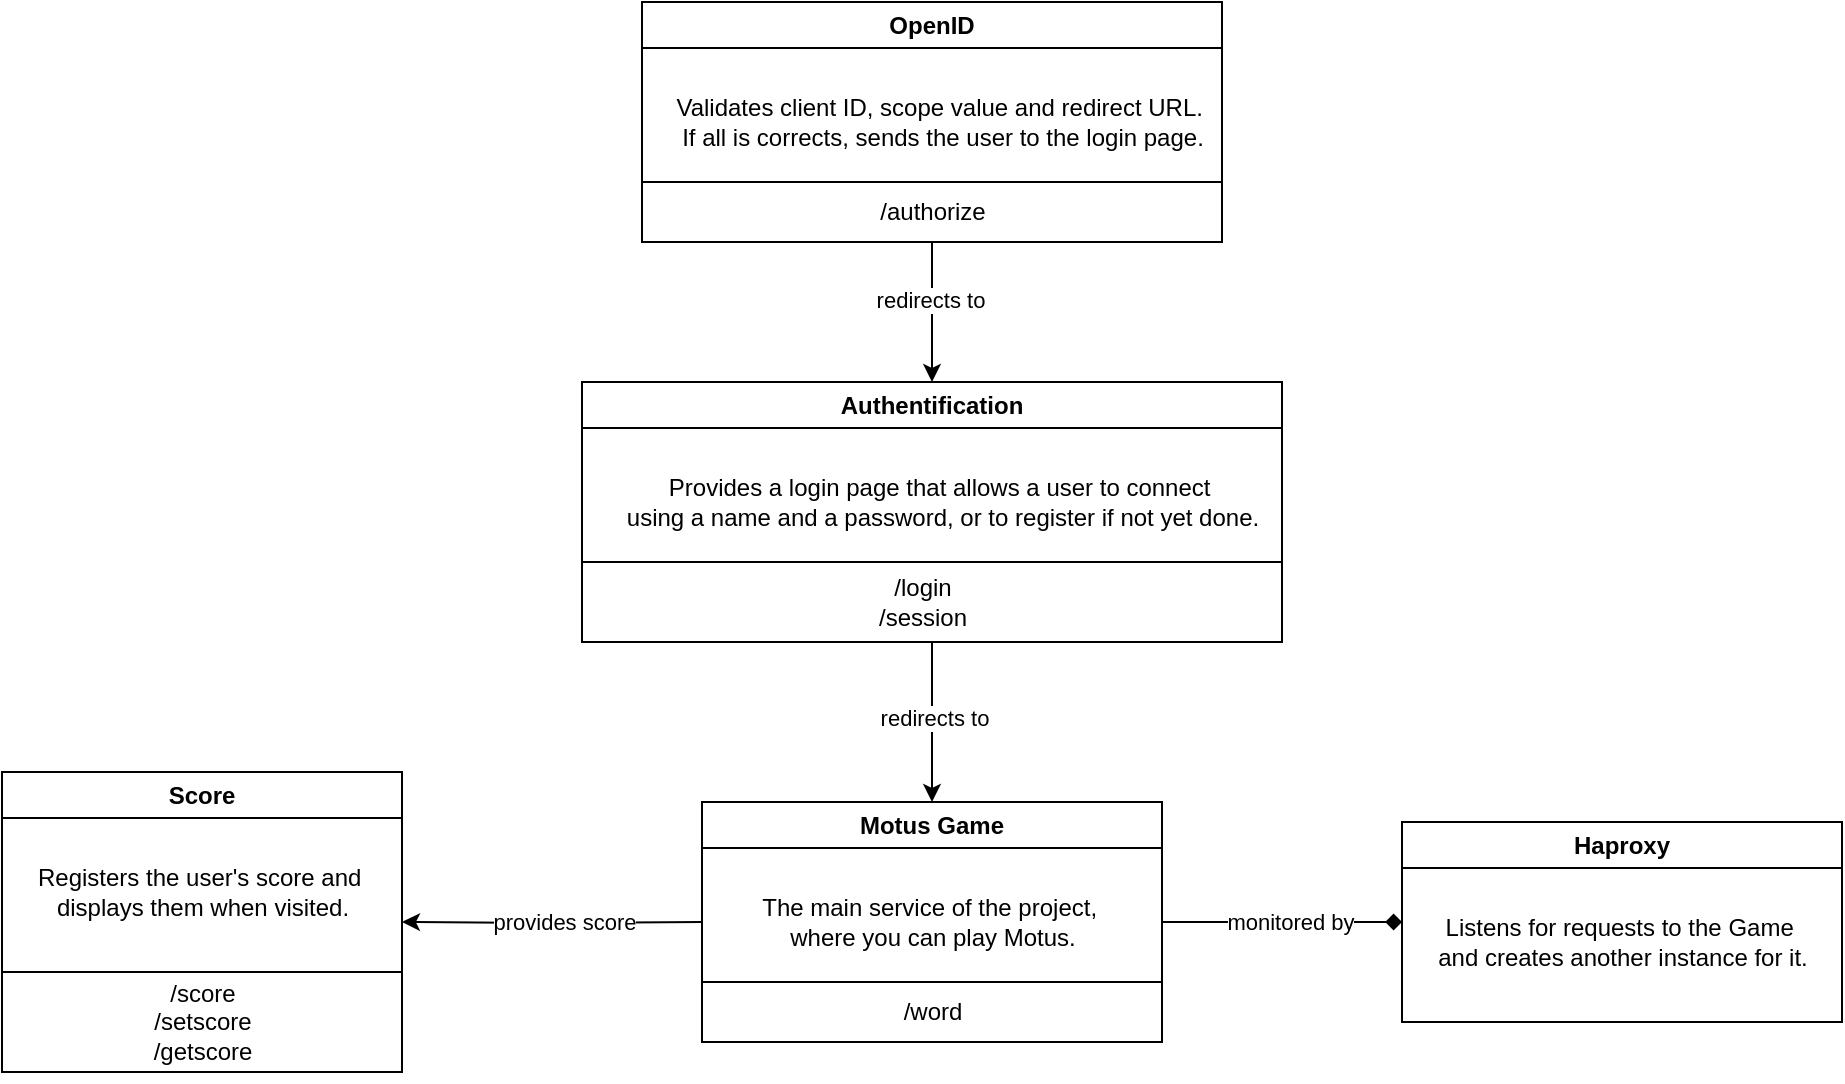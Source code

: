 <mxfile version="24.0.0" type="device">
  <diagram id="3cSCF1uUVdt48iSn9I55" name="Page-1">
    <mxGraphModel dx="1900" dy="522" grid="1" gridSize="10" guides="1" tooltips="1" connect="1" arrows="1" fold="1" page="1" pageScale="1" pageWidth="850" pageHeight="1100" math="0" shadow="0">
      <root>
        <mxCell id="0" />
        <mxCell id="1" parent="0" />
        <mxCell id="g8C-DD43J0x92x9kMrlg-35" style="edgeStyle=orthogonalEdgeStyle;rounded=0;orthogonalLoop=1;jettySize=auto;html=1;entryX=0;entryY=0.5;entryDx=0;entryDy=0;endArrow=diamond;endFill=1;" edge="1" parent="1" source="g8C-DD43J0x92x9kMrlg-1" target="g8C-DD43J0x92x9kMrlg-7">
          <mxGeometry relative="1" as="geometry" />
        </mxCell>
        <mxCell id="g8C-DD43J0x92x9kMrlg-36" value="monitored by" style="edgeLabel;html=1;align=center;verticalAlign=middle;resizable=0;points=[];" vertex="1" connectable="0" parent="g8C-DD43J0x92x9kMrlg-35">
          <mxGeometry x="-0.223" y="2" relative="1" as="geometry">
            <mxPoint x="17" y="2" as="offset" />
          </mxGeometry>
        </mxCell>
        <mxCell id="g8C-DD43J0x92x9kMrlg-1" value="Motus Game" style="swimlane;whiteSpace=wrap;html=1;" vertex="1" parent="1">
          <mxGeometry x="310" y="480" width="230" height="120" as="geometry" />
        </mxCell>
        <mxCell id="g8C-DD43J0x92x9kMrlg-2" value="The main service of the project,&amp;nbsp;&lt;div&gt;where you can play Motus.&lt;/div&gt;" style="text;html=1;align=center;verticalAlign=middle;resizable=0;points=[];autosize=1;strokeColor=none;fillColor=none;" vertex="1" parent="g8C-DD43J0x92x9kMrlg-1">
          <mxGeometry x="20" y="40" width="190" height="40" as="geometry" />
        </mxCell>
        <mxCell id="g8C-DD43J0x92x9kMrlg-5" value="" style="rounded=0;whiteSpace=wrap;html=1;" vertex="1" parent="g8C-DD43J0x92x9kMrlg-1">
          <mxGeometry y="90" width="230" height="30" as="geometry" />
        </mxCell>
        <mxCell id="g8C-DD43J0x92x9kMrlg-4" value="/word" style="text;html=1;align=center;verticalAlign=middle;resizable=0;points=[];autosize=1;strokeColor=none;fillColor=none;" vertex="1" parent="g8C-DD43J0x92x9kMrlg-1">
          <mxGeometry x="90" y="90" width="50" height="30" as="geometry" />
        </mxCell>
        <mxCell id="g8C-DD43J0x92x9kMrlg-7" value="Haproxy" style="swimlane;whiteSpace=wrap;html=1;" vertex="1" parent="1">
          <mxGeometry x="660" y="490" width="220" height="100" as="geometry" />
        </mxCell>
        <mxCell id="g8C-DD43J0x92x9kMrlg-8" value="Listens for requests to the Game&amp;nbsp;&lt;div&gt;and creates another instance for it.&lt;/div&gt;" style="text;html=1;align=center;verticalAlign=middle;resizable=0;points=[];autosize=1;strokeColor=none;fillColor=none;" vertex="1" parent="g8C-DD43J0x92x9kMrlg-7">
          <mxGeometry x="5" y="40" width="210" height="40" as="geometry" />
        </mxCell>
        <mxCell id="g8C-DD43J0x92x9kMrlg-11" value="Score" style="swimlane;whiteSpace=wrap;html=1;" vertex="1" parent="1">
          <mxGeometry x="-40" y="465" width="200" height="150" as="geometry" />
        </mxCell>
        <mxCell id="g8C-DD43J0x92x9kMrlg-12" value="Registers the user&#39;s score and&amp;nbsp;&lt;div&gt;displays them when visited.&lt;/div&gt;" style="text;html=1;align=center;verticalAlign=middle;resizable=0;points=[];autosize=1;strokeColor=none;fillColor=none;" vertex="1" parent="g8C-DD43J0x92x9kMrlg-11">
          <mxGeometry x="5" y="40" width="190" height="40" as="geometry" />
        </mxCell>
        <mxCell id="g8C-DD43J0x92x9kMrlg-16" value="" style="rounded=0;whiteSpace=wrap;html=1;" vertex="1" parent="g8C-DD43J0x92x9kMrlg-11">
          <mxGeometry y="100" width="200" height="50" as="geometry" />
        </mxCell>
        <mxCell id="g8C-DD43J0x92x9kMrlg-13" value="/score&lt;div&gt;/setscore&lt;/div&gt;&lt;div&gt;/getscore&lt;/div&gt;" style="text;html=1;align=center;verticalAlign=middle;resizable=0;points=[];autosize=1;strokeColor=none;fillColor=none;" vertex="1" parent="g8C-DD43J0x92x9kMrlg-11">
          <mxGeometry x="65" y="95" width="70" height="60" as="geometry" />
        </mxCell>
        <mxCell id="g8C-DD43J0x92x9kMrlg-17" value="Authentification" style="swimlane;whiteSpace=wrap;html=1;" vertex="1" parent="1">
          <mxGeometry x="250" y="270" width="350" height="130" as="geometry" />
        </mxCell>
        <mxCell id="g8C-DD43J0x92x9kMrlg-18" value="Provides a login page that allows a user to connect&amp;nbsp;&lt;div&gt;using a name and a password, or to register if not yet done.&lt;/div&gt;" style="text;html=1;align=center;verticalAlign=middle;resizable=0;points=[];autosize=1;strokeColor=none;fillColor=none;" vertex="1" parent="g8C-DD43J0x92x9kMrlg-17">
          <mxGeometry x="10" y="40" width="340" height="40" as="geometry" />
        </mxCell>
        <mxCell id="g8C-DD43J0x92x9kMrlg-20" value="" style="rounded=0;whiteSpace=wrap;html=1;" vertex="1" parent="g8C-DD43J0x92x9kMrlg-17">
          <mxGeometry y="90" width="350" height="40" as="geometry" />
        </mxCell>
        <mxCell id="g8C-DD43J0x92x9kMrlg-19" value="/login&lt;div&gt;/session&lt;/div&gt;" style="text;html=1;align=center;verticalAlign=middle;resizable=0;points=[];autosize=1;strokeColor=none;fillColor=none;" vertex="1" parent="g8C-DD43J0x92x9kMrlg-17">
          <mxGeometry x="135" y="90" width="70" height="40" as="geometry" />
        </mxCell>
        <mxCell id="g8C-DD43J0x92x9kMrlg-21" value="OpenID" style="swimlane;whiteSpace=wrap;html=1;" vertex="1" parent="1">
          <mxGeometry x="280" y="80" width="290" height="120" as="geometry" />
        </mxCell>
        <mxCell id="g8C-DD43J0x92x9kMrlg-22" value="Validates client ID, scope value and redirect URL.&amp;nbsp;&lt;div&gt;If all is corrects, sends the user to the login page.&lt;/div&gt;" style="text;html=1;align=center;verticalAlign=middle;resizable=0;points=[];autosize=1;strokeColor=none;fillColor=none;" vertex="1" parent="g8C-DD43J0x92x9kMrlg-21">
          <mxGeometry x="5" y="40" width="290" height="40" as="geometry" />
        </mxCell>
        <mxCell id="g8C-DD43J0x92x9kMrlg-24" value="" style="rounded=0;whiteSpace=wrap;html=1;" vertex="1" parent="g8C-DD43J0x92x9kMrlg-21">
          <mxGeometry y="90" width="290" height="30" as="geometry" />
        </mxCell>
        <mxCell id="g8C-DD43J0x92x9kMrlg-23" value="/authorize" style="text;html=1;align=center;verticalAlign=middle;resizable=0;points=[];autosize=1;strokeColor=none;fillColor=none;" vertex="1" parent="g8C-DD43J0x92x9kMrlg-21">
          <mxGeometry x="105" y="90" width="80" height="30" as="geometry" />
        </mxCell>
        <mxCell id="g8C-DD43J0x92x9kMrlg-26" style="edgeStyle=orthogonalEdgeStyle;rounded=0;orthogonalLoop=1;jettySize=auto;html=1;entryX=0.5;entryY=0;entryDx=0;entryDy=0;" edge="1" parent="1" source="g8C-DD43J0x92x9kMrlg-23" target="g8C-DD43J0x92x9kMrlg-17">
          <mxGeometry relative="1" as="geometry" />
        </mxCell>
        <mxCell id="g8C-DD43J0x92x9kMrlg-27" value="redirects to" style="edgeLabel;html=1;align=center;verticalAlign=middle;resizable=0;points=[];" vertex="1" connectable="0" parent="g8C-DD43J0x92x9kMrlg-26">
          <mxGeometry x="-0.171" y="-1" relative="1" as="geometry">
            <mxPoint as="offset" />
          </mxGeometry>
        </mxCell>
        <mxCell id="g8C-DD43J0x92x9kMrlg-28" style="edgeStyle=orthogonalEdgeStyle;rounded=0;orthogonalLoop=1;jettySize=auto;html=1;entryX=0.5;entryY=0;entryDx=0;entryDy=0;" edge="1" parent="1" source="g8C-DD43J0x92x9kMrlg-20" target="g8C-DD43J0x92x9kMrlg-1">
          <mxGeometry relative="1" as="geometry" />
        </mxCell>
        <mxCell id="g8C-DD43J0x92x9kMrlg-29" value="redirects to" style="edgeLabel;html=1;align=center;verticalAlign=middle;resizable=0;points=[];" vertex="1" connectable="0" parent="g8C-DD43J0x92x9kMrlg-28">
          <mxGeometry x="-0.05" y="1" relative="1" as="geometry">
            <mxPoint as="offset" />
          </mxGeometry>
        </mxCell>
        <mxCell id="g8C-DD43J0x92x9kMrlg-31" style="edgeStyle=orthogonalEdgeStyle;rounded=0;orthogonalLoop=1;jettySize=auto;html=1;entryX=1;entryY=0.5;entryDx=0;entryDy=0;" edge="1" parent="1" target="g8C-DD43J0x92x9kMrlg-11">
          <mxGeometry relative="1" as="geometry">
            <mxPoint x="310" y="540" as="sourcePoint" />
          </mxGeometry>
        </mxCell>
        <mxCell id="g8C-DD43J0x92x9kMrlg-32" value="provides score" style="edgeLabel;html=1;align=center;verticalAlign=middle;resizable=0;points=[];" vertex="1" connectable="0" parent="g8C-DD43J0x92x9kMrlg-31">
          <mxGeometry x="0.338" relative="1" as="geometry">
            <mxPoint x="31" as="offset" />
          </mxGeometry>
        </mxCell>
      </root>
    </mxGraphModel>
  </diagram>
</mxfile>
